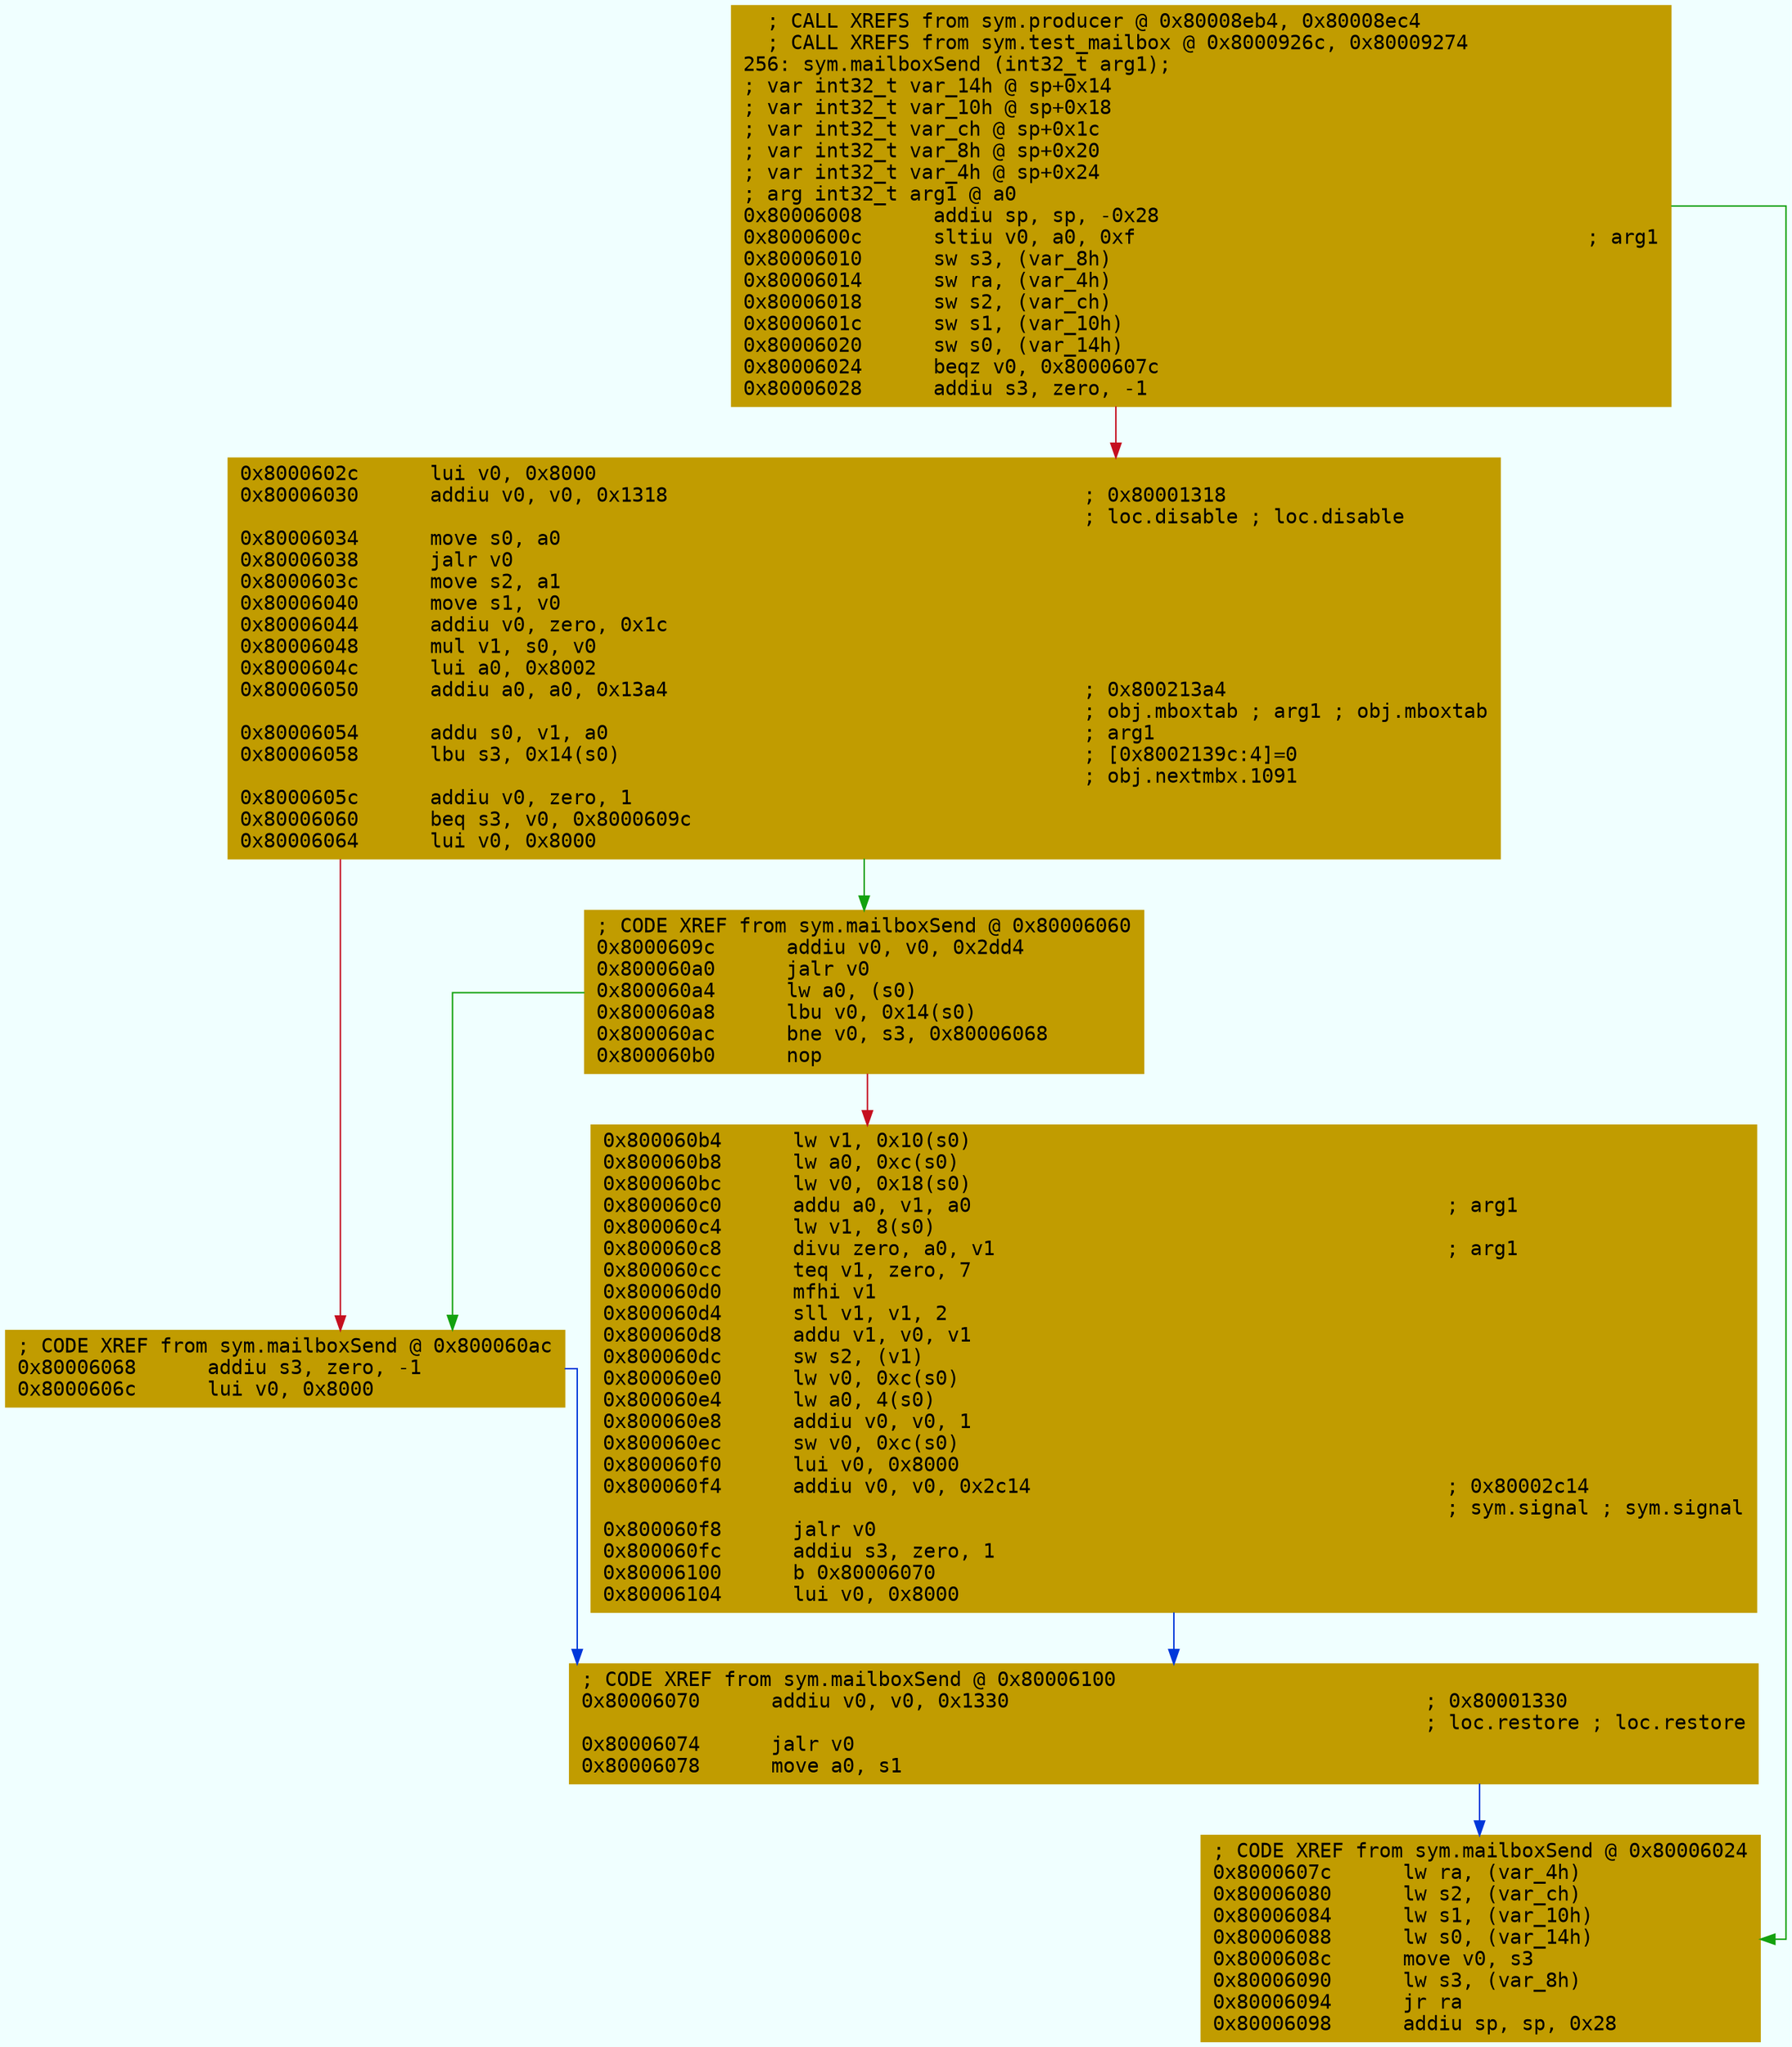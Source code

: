 digraph code {
	graph [bgcolor=azure fontsize=8 fontname="Courier" splines="ortho"];
	node [fillcolor=gray style=filled shape=box];
	edge [arrowhead="normal"];
	"0x80006008" [URL="sym.mailboxSend/0x80006008", fillcolor="#c19c00",color="#c19c00", fontname="Courier",label="  ; CALL XREFS from sym.producer @ 0x80008eb4, 0x80008ec4\l  ; CALL XREFS from sym.test_mailbox @ 0x8000926c, 0x80009274\l256: sym.mailboxSend (int32_t arg1);\l; var int32_t var_14h @ sp+0x14\l; var int32_t var_10h @ sp+0x18\l; var int32_t var_ch @ sp+0x1c\l; var int32_t var_8h @ sp+0x20\l; var int32_t var_4h @ sp+0x24\l; arg int32_t arg1 @ a0\l0x80006008      addiu sp, sp, -0x28\l0x8000600c      sltiu v0, a0, 0xf                                      ; arg1\l0x80006010      sw s3, (var_8h)\l0x80006014      sw ra, (var_4h)\l0x80006018      sw s2, (var_ch)\l0x8000601c      sw s1, (var_10h)\l0x80006020      sw s0, (var_14h)\l0x80006024      beqz v0, 0x8000607c\l0x80006028      addiu s3, zero, -1\l"]
	"0x8000602c" [URL="sym.mailboxSend/0x8000602c", fillcolor="#c19c00",color="#c19c00", fontname="Courier",label="0x8000602c      lui v0, 0x8000\l0x80006030      addiu v0, v0, 0x1318                                   ; 0x80001318\l                                                                       ; loc.disable ; loc.disable\l0x80006034      move s0, a0\l0x80006038      jalr v0\l0x8000603c      move s2, a1\l0x80006040      move s1, v0\l0x80006044      addiu v0, zero, 0x1c\l0x80006048      mul v1, s0, v0\l0x8000604c      lui a0, 0x8002\l0x80006050      addiu a0, a0, 0x13a4                                   ; 0x800213a4\l                                                                       ; obj.mboxtab ; arg1 ; obj.mboxtab\l0x80006054      addu s0, v1, a0                                        ; arg1\l0x80006058      lbu s3, 0x14(s0)                                       ; [0x8002139c:4]=0\l                                                                       ; obj.nextmbx.1091\l0x8000605c      addiu v0, zero, 1\l0x80006060      beq s3, v0, 0x8000609c\l0x80006064      lui v0, 0x8000\l"]
	"0x80006068" [URL="sym.mailboxSend/0x80006068", fillcolor="#c19c00",color="#c19c00", fontname="Courier",label="; CODE XREF from sym.mailboxSend @ 0x800060ac\l0x80006068      addiu s3, zero, -1\l0x8000606c      lui v0, 0x8000\l"]
	"0x80006070" [URL="sym.mailboxSend/0x80006070", fillcolor="#c19c00",color="#c19c00", fontname="Courier",label="; CODE XREF from sym.mailboxSend @ 0x80006100\l0x80006070      addiu v0, v0, 0x1330                                   ; 0x80001330\l                                                                       ; loc.restore ; loc.restore\l0x80006074      jalr v0\l0x80006078      move a0, s1\l"]
	"0x8000607c" [URL="sym.mailboxSend/0x8000607c", fillcolor="#c19c00",color="#c19c00", fontname="Courier",label="; CODE XREF from sym.mailboxSend @ 0x80006024\l0x8000607c      lw ra, (var_4h)\l0x80006080      lw s2, (var_ch)\l0x80006084      lw s1, (var_10h)\l0x80006088      lw s0, (var_14h)\l0x8000608c      move v0, s3\l0x80006090      lw s3, (var_8h)\l0x80006094      jr ra\l0x80006098      addiu sp, sp, 0x28\l"]
	"0x8000609c" [URL="sym.mailboxSend/0x8000609c", fillcolor="#c19c00",color="#c19c00", fontname="Courier",label="; CODE XREF from sym.mailboxSend @ 0x80006060\l0x8000609c      addiu v0, v0, 0x2dd4\l0x800060a0      jalr v0\l0x800060a4      lw a0, (s0)\l0x800060a8      lbu v0, 0x14(s0)\l0x800060ac      bne v0, s3, 0x80006068\l0x800060b0      nop\l"]
	"0x800060b4" [URL="sym.mailboxSend/0x800060b4", fillcolor="#c19c00",color="#c19c00", fontname="Courier",label="0x800060b4      lw v1, 0x10(s0)\l0x800060b8      lw a0, 0xc(s0)\l0x800060bc      lw v0, 0x18(s0)\l0x800060c0      addu a0, v1, a0                                        ; arg1\l0x800060c4      lw v1, 8(s0)\l0x800060c8      divu zero, a0, v1                                      ; arg1\l0x800060cc      teq v1, zero, 7\l0x800060d0      mfhi v1\l0x800060d4      sll v1, v1, 2\l0x800060d8      addu v1, v0, v1\l0x800060dc      sw s2, (v1)\l0x800060e0      lw v0, 0xc(s0)\l0x800060e4      lw a0, 4(s0)\l0x800060e8      addiu v0, v0, 1\l0x800060ec      sw v0, 0xc(s0)\l0x800060f0      lui v0, 0x8000\l0x800060f4      addiu v0, v0, 0x2c14                                   ; 0x80002c14\l                                                                       ; sym.signal ; sym.signal\l0x800060f8      jalr v0\l0x800060fc      addiu s3, zero, 1\l0x80006100      b 0x80006070\l0x80006104      lui v0, 0x8000\l"]
        "0x80006008" -> "0x8000607c" [color="#13a10e"];
        "0x80006008" -> "0x8000602c" [color="#c50f1f"];
        "0x8000602c" -> "0x8000609c" [color="#13a10e"];
        "0x8000602c" -> "0x80006068" [color="#c50f1f"];
        "0x80006068" -> "0x80006070" [color="#0037da"];
        "0x80006070" -> "0x8000607c" [color="#0037da"];
        "0x8000609c" -> "0x80006068" [color="#13a10e"];
        "0x8000609c" -> "0x800060b4" [color="#c50f1f"];
        "0x800060b4" -> "0x80006070" [color="#0037da"];
}
